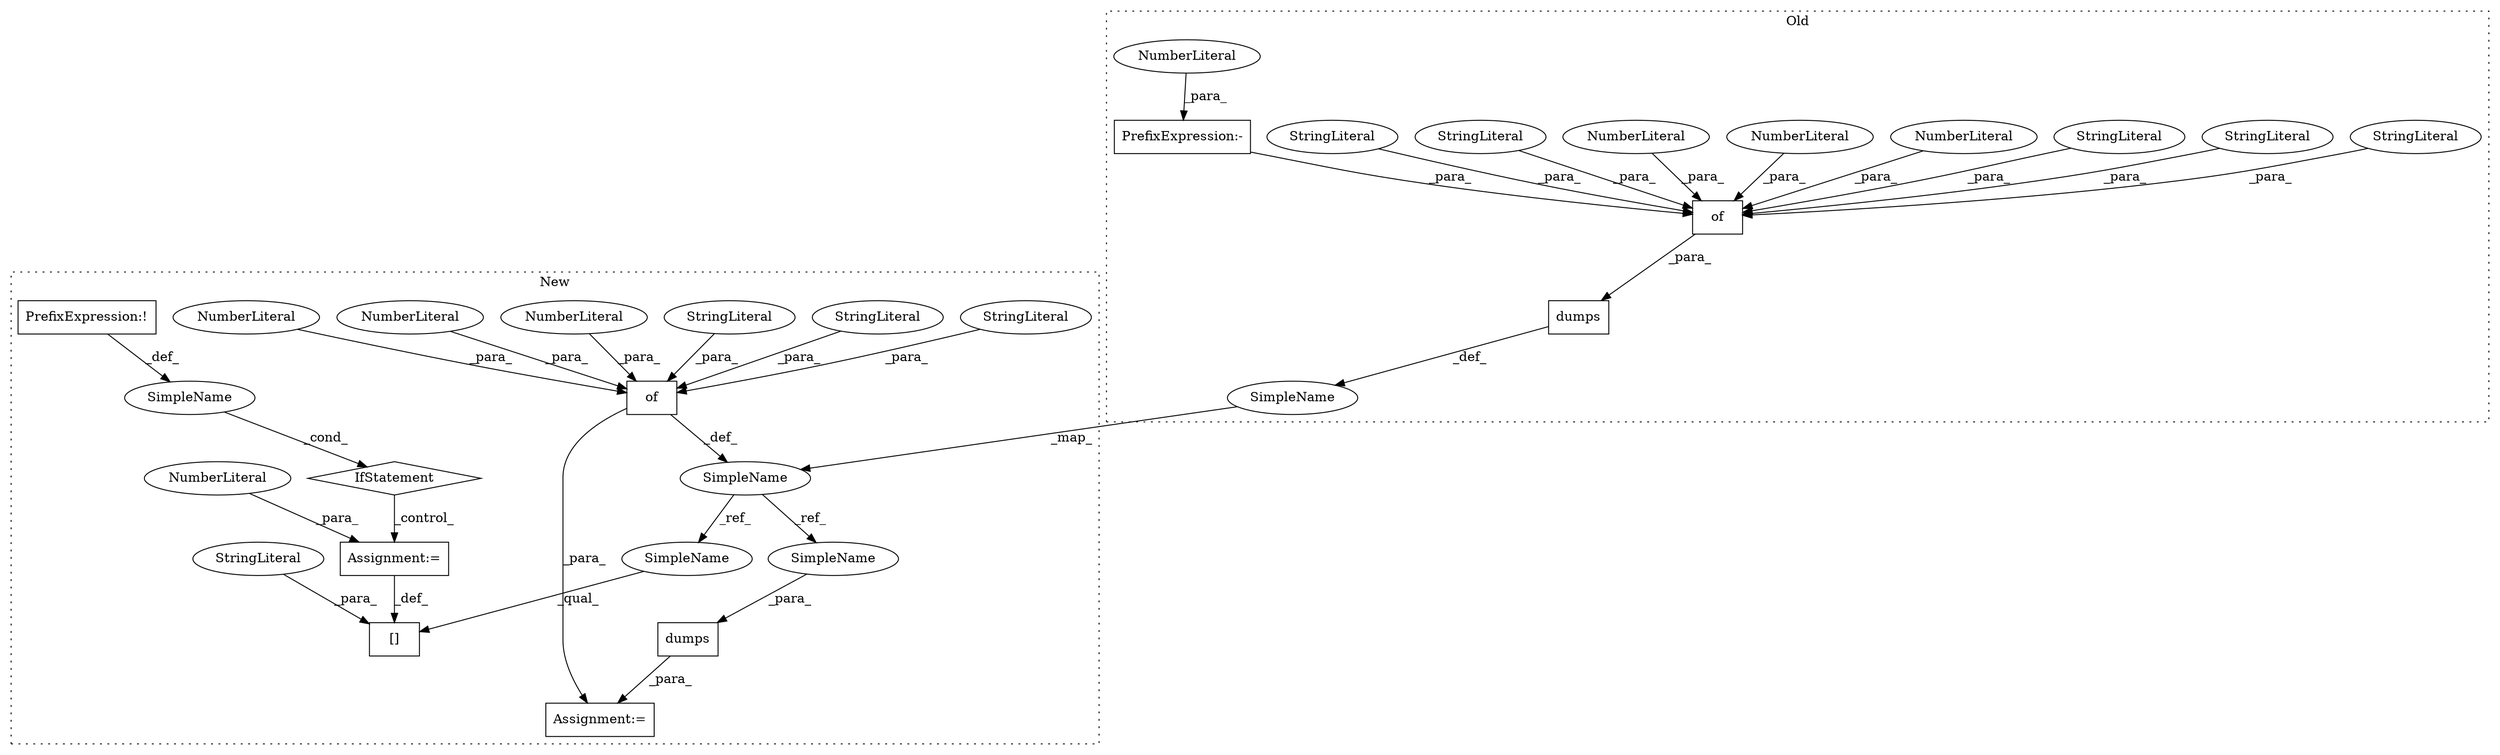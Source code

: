 digraph G {
subgraph cluster0 {
1 [label="of" a="32" s="1908,2129" l="3,1" shape="box"];
3 [label="StringLiteral" a="45" s="1939" l="39" shape="ellipse"];
4 [label="StringLiteral" a="45" s="2042" l="34" shape="ellipse"];
7 [label="StringLiteral" a="45" s="1983" l="25" shape="ellipse"];
9 [label="NumberLiteral" a="34" s="2126" l="3" shape="ellipse"];
10 [label="NumberLiteral" a="34" s="1936" l="2" shape="ellipse"];
11 [label="NumberLiteral" a="34" s="1979" l="3" shape="ellipse"];
16 [label="SimpleName" a="42" s="1886" l="6" shape="ellipse"];
20 [label="dumps" a="32" s="1898,2130" l="6,1" shape="box"];
21 [label="StringLiteral" a="45" s="2080" l="45" shape="ellipse"];
22 [label="StringLiteral" a="45" s="1911" l="24" shape="ellipse"];
29 [label="PrefixExpression:-" a="38" s="2077" l="1" shape="box"];
30 [label="NumberLiteral" a="34" s="2078" l="1" shape="ellipse"];
label = "Old";
style="dotted";
}
subgraph cluster1 {
2 [label="dumps" a="32" s="2119,2131" l="6,1" shape="box"];
5 [label="of" a="32" s="1892,2016" l="3,1" shape="box"];
6 [label="StringLiteral" a="45" s="1967" l="45" shape="ellipse"];
8 [label="StringLiteral" a="45" s="1923" l="39" shape="ellipse"];
12 [label="StringLiteral" a="45" s="1895" l="24" shape="ellipse"];
13 [label="Assignment:=" a="7" s="2113" l="1" shape="box"];
14 [label="NumberLiteral" a="34" s="2013" l="3" shape="ellipse"];
15 [label="SimpleName" a="42" s="1881" l="6" shape="ellipse"];
17 [label="[]" a="2" s="2060,2092" l="7,1" shape="box"];
18 [label="NumberLiteral" a="34" s="1963" l="3" shape="ellipse"];
19 [label="NumberLiteral" a="34" s="1920" l="2" shape="ellipse"];
23 [label="StringLiteral" a="45" s="2067" l="25" shape="ellipse"];
24 [label="Assignment:=" a="7" s="2093" l="1" shape="box"];
25 [label="PrefixExpression:!" a="38" s="2027" l="1" shape="box"];
26 [label="NumberLiteral" a="34" s="2094" l="1" shape="ellipse"];
27 [label="SimpleName" a="42" s="" l="" shape="ellipse"];
28 [label="IfStatement" a="25" s="2023,2050" l="4,2" shape="diamond"];
31 [label="SimpleName" a="42" s="2060" l="6" shape="ellipse"];
32 [label="SimpleName" a="42" s="2125" l="6" shape="ellipse"];
label = "New";
style="dotted";
}
1 -> 20 [label="_para_"];
2 -> 13 [label="_para_"];
3 -> 1 [label="_para_"];
4 -> 1 [label="_para_"];
5 -> 15 [label="_def_"];
5 -> 13 [label="_para_"];
6 -> 5 [label="_para_"];
7 -> 1 [label="_para_"];
8 -> 5 [label="_para_"];
9 -> 1 [label="_para_"];
10 -> 1 [label="_para_"];
11 -> 1 [label="_para_"];
12 -> 5 [label="_para_"];
14 -> 5 [label="_para_"];
15 -> 32 [label="_ref_"];
15 -> 31 [label="_ref_"];
16 -> 15 [label="_map_"];
18 -> 5 [label="_para_"];
19 -> 5 [label="_para_"];
20 -> 16 [label="_def_"];
21 -> 1 [label="_para_"];
22 -> 1 [label="_para_"];
23 -> 17 [label="_para_"];
24 -> 17 [label="_def_"];
25 -> 27 [label="_def_"];
26 -> 24 [label="_para_"];
27 -> 28 [label="_cond_"];
28 -> 24 [label="_control_"];
29 -> 1 [label="_para_"];
30 -> 29 [label="_para_"];
31 -> 17 [label="_qual_"];
32 -> 2 [label="_para_"];
}